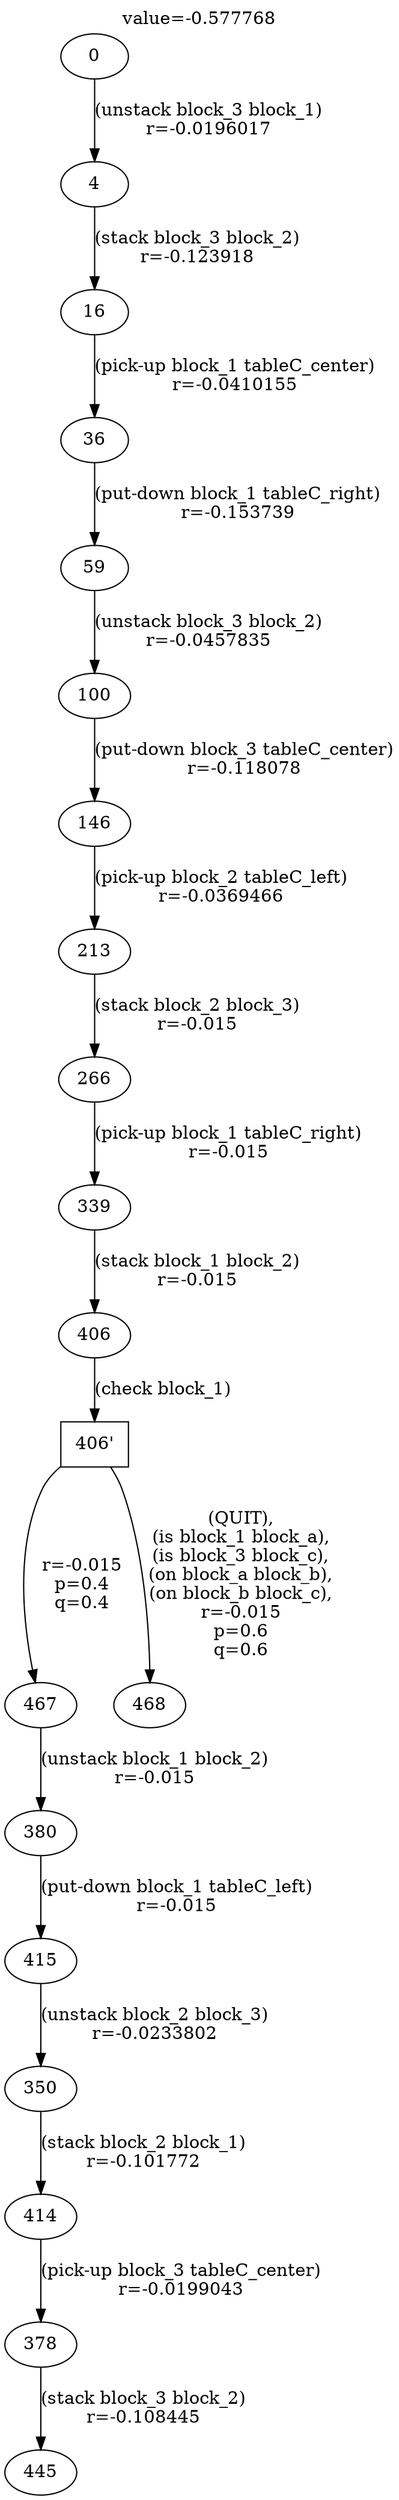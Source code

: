 digraph g{
label="value=-0.577768"
labelloc=top
0->4 [ label="(unstack block_3 block_1)
r=-0.0196017" ];
4->16 [ label="(stack block_3 block_2)
r=-0.123918" ];
16->36 [ label="(pick-up block_1 tableC_center)
r=-0.0410155" ];
36->59 [ label="(put-down block_1 tableC_right)
r=-0.153739" ];
59->100 [ label="(unstack block_3 block_2)
r=-0.0457835" ];
100->146 [ label="(put-down block_3 tableC_center)
r=-0.118078" ];
146->213 [ label="(pick-up block_2 tableC_left)
r=-0.0369466" ];
213->266 [ label="(stack block_2 block_3)
r=-0.015" ];
266->339 [ label="(pick-up block_1 tableC_right)
r=-0.015" ];
339->406 [ label="(stack block_1 block_2)
r=-0.015" ];
"406'" [ shape=box ] ;
406->"406'" [ label="(check block_1)" ];
"406'"->467 [ label="
r=-0.015
p=0.4
q=0.4" ];
467->380 [ label="(unstack block_1 block_2)
r=-0.015" ];
380->415 [ label="(put-down block_1 tableC_left)
r=-0.015" ];
415->350 [ label="(unstack block_2 block_3)
r=-0.0233802" ];
350->414 [ label="(stack block_2 block_1)
r=-0.101772" ];
414->378 [ label="(pick-up block_3 tableC_center)
r=-0.0199043" ];
378->445 [ label="(stack block_3 block_2)
r=-0.108445" ];
"406'"->468 [ label="
(QUIT),
(is block_1 block_a),
(is block_3 block_c),
(on block_a block_b),
(on block_b block_c),
r=-0.015
p=0.6
q=0.6" ];
}
